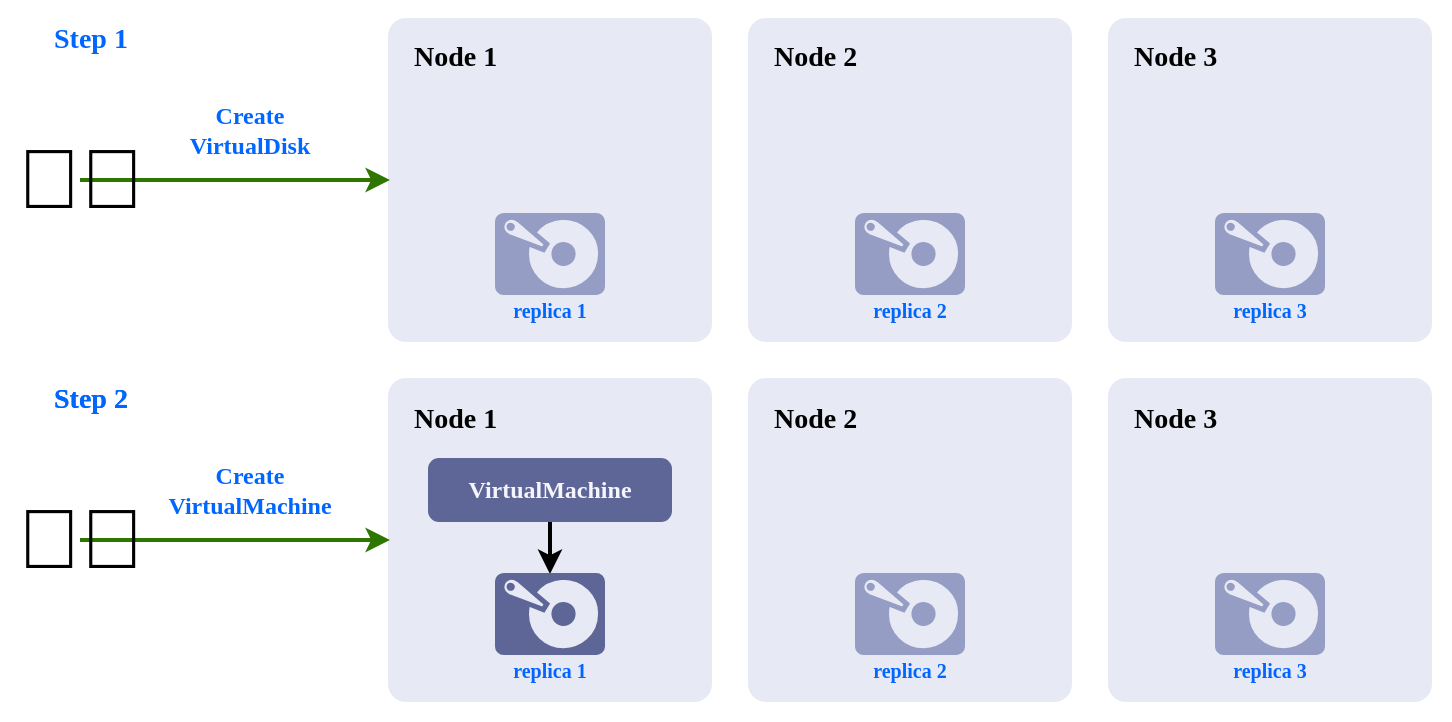 <mxfile>
    <diagram id="6EXt89o7fHejoy0miyVt" name="Page-1">
        <mxGraphModel dx="927" dy="667" grid="1" gridSize="10" guides="1" tooltips="1" connect="1" arrows="1" fold="1" page="1" pageScale="1" pageWidth="850" pageHeight="1100" math="0" shadow="0">
            <root>
                <mxCell id="0"/>
                <mxCell id="1" parent="0"/>
                <mxCell id="53" value="" style="rounded=0;whiteSpace=wrap;html=1;fontFamily=JetBrains Mono;fontSource=https%3A%2F%2Ffonts.googleapis.com%2Fcss%3Ffamily%3DJetBrains%2BMono;fontSize=14;fillColor=#FFFFFF;strokeColor=none;" parent="1" vertex="1">
                    <mxGeometry x="10" y="30" width="720" height="360" as="geometry"/>
                </mxCell>
                <mxCell id="2" value="" style="rounded=1;whiteSpace=wrap;html=1;fillColor=#e7e9f5;strokeColor=#e7e9f5;arcSize=5;strokeWidth=2;fontFamily=JetBrains Mono;fontSource=https%3A%2F%2Ffonts.googleapis.com%2Fcss%3Ffamily%3DJetBrains%2BMono;fillStyle=auto;" parent="1" vertex="1">
                    <mxGeometry x="200" y="40" width="160" height="160" as="geometry"/>
                </mxCell>
                <mxCell id="5" value="Node 1" style="text;html=1;strokeColor=none;fillColor=none;align=left;verticalAlign=middle;whiteSpace=wrap;rounded=0;fontColor=default;strokeWidth=2;fontFamily=JetBrains Mono;fontSource=https%3A%2F%2Ffonts.googleapis.com%2Fcss%3Ffamily%3DJetBrains%2BMono;fontSize=14;fontStyle=1;" parent="1" vertex="1">
                    <mxGeometry x="210" y="49" width="60" height="20" as="geometry"/>
                </mxCell>
                <mxCell id="39" value="" style="rounded=1;whiteSpace=wrap;html=1;fillColor=#e7e9f5;strokeColor=#e7e9f5;arcSize=5;strokeWidth=2;fontFamily=JetBrains Mono;fontSource=https%3A%2F%2Ffonts.googleapis.com%2Fcss%3Ffamily%3DJetBrains%2BMono;fillStyle=auto;" parent="1" vertex="1">
                    <mxGeometry x="380" y="40" width="160" height="160" as="geometry"/>
                </mxCell>
                <mxCell id="40" value="Node 2" style="text;html=1;strokeColor=none;fillColor=none;align=left;verticalAlign=middle;whiteSpace=wrap;rounded=0;fontColor=default;strokeWidth=2;fontFamily=JetBrains Mono;fontSource=https%3A%2F%2Ffonts.googleapis.com%2Fcss%3Ffamily%3DJetBrains%2BMono;fontSize=14;fontStyle=1;" parent="1" vertex="1">
                    <mxGeometry x="390" y="49" width="60" height="20" as="geometry"/>
                </mxCell>
                <mxCell id="74" value="" style="rounded=1;whiteSpace=wrap;html=1;fillColor=#e7e9f5;strokeColor=#e7e9f5;arcSize=5;strokeWidth=2;fontFamily=JetBrains Mono;fontSource=https%3A%2F%2Ffonts.googleapis.com%2Fcss%3Ffamily%3DJetBrains%2BMono;fillStyle=auto;" parent="1" vertex="1">
                    <mxGeometry x="560" y="40" width="160" height="160" as="geometry"/>
                </mxCell>
                <mxCell id="75" value="Node 3" style="text;html=1;strokeColor=none;fillColor=none;align=left;verticalAlign=middle;whiteSpace=wrap;rounded=0;fontColor=default;strokeWidth=2;fontFamily=JetBrains Mono;fontSource=https%3A%2F%2Ffonts.googleapis.com%2Fcss%3Ffamily%3DJetBrains%2BMono;fontSize=14;fontStyle=1;" parent="1" vertex="1">
                    <mxGeometry x="570" y="49" width="60" height="20" as="geometry"/>
                </mxCell>
                <mxCell id="78" style="edgeStyle=none;html=1;exitX=0.5;exitY=0.5;exitDx=0;exitDy=0;exitPerimeter=0;entryX=0;entryY=0.5;entryDx=0;entryDy=0;fontFamily=JetBrains Mono;fontSource=https%3A%2F%2Ffonts.googleapis.com%2Fcss%3Ffamily%3DJetBrains%2BMono;fontSize=14;fontColor=#0066FF;strokeWidth=2;fillColor=#60a917;strokeColor=#2D7600;" parent="1" target="2" edge="1">
                    <mxGeometry relative="1" as="geometry">
                        <mxPoint x="45" y="120" as="sourcePoint"/>
                    </mxGeometry>
                </mxCell>
                <mxCell id="80" value="Create VirtualDisk" style="text;html=1;strokeColor=none;fillColor=none;align=center;verticalAlign=middle;whiteSpace=wrap;rounded=0;strokeWidth=2;fontFamily=JetBrains Mono;fontSource=https%3A%2F%2Ffonts.googleapis.com%2Fcss%3Ffamily%3DJetBrains%2BMono;fontSize=12;fontColor=#0066FF;opacity=30;fontStyle=1" parent="1" vertex="1">
                    <mxGeometry x="100" y="80" width="60" height="30" as="geometry"/>
                </mxCell>
                <mxCell id="81" value="" style="rounded=1;whiteSpace=wrap;html=1;fillColor=#e7e9f5;strokeColor=#e7e9f5;arcSize=5;strokeWidth=2;fontFamily=JetBrains Mono;fontSource=https%3A%2F%2Ffonts.googleapis.com%2Fcss%3Ffamily%3DJetBrains%2BMono;fillStyle=auto;" parent="1" vertex="1">
                    <mxGeometry x="200" y="220" width="160" height="160" as="geometry"/>
                </mxCell>
                <mxCell id="82" value="" style="rounded=1;whiteSpace=wrap;html=1;fillColor=#e7e9f5;strokeColor=#e7e9f5;arcSize=5;strokeWidth=2;fontFamily=JetBrains Mono;fontSource=https%3A%2F%2Ffonts.googleapis.com%2Fcss%3Ffamily%3DJetBrains%2BMono;fillStyle=auto;" parent="1" vertex="1">
                    <mxGeometry x="380" y="220" width="160" height="160" as="geometry"/>
                </mxCell>
                <mxCell id="83" value="" style="rounded=1;whiteSpace=wrap;html=1;fillColor=#e7e9f5;strokeColor=#e7e9f5;arcSize=5;strokeWidth=2;fontFamily=JetBrains Mono;fontSource=https%3A%2F%2Ffonts.googleapis.com%2Fcss%3Ffamily%3DJetBrains%2BMono;fillStyle=auto;" parent="1" vertex="1">
                    <mxGeometry x="560" y="220" width="160" height="160" as="geometry"/>
                </mxCell>
                <mxCell id="84" style="edgeStyle=none;html=1;exitX=0.5;exitY=0.5;exitDx=0;exitDy=0;exitPerimeter=0;entryX=0;entryY=0.5;entryDx=0;entryDy=0;fontFamily=JetBrains Mono;fontSource=https%3A%2F%2Ffonts.googleapis.com%2Fcss%3Ffamily%3DJetBrains%2BMono;fontSize=14;fontColor=#0066FF;strokeWidth=2;fillColor=#60a917;strokeColor=#2D7600;startArrow=none;" parent="1" source="131" target="81" edge="1">
                    <mxGeometry relative="1" as="geometry">
                        <mxPoint x="45" y="300" as="sourcePoint"/>
                    </mxGeometry>
                </mxCell>
                <mxCell id="86" value="Create VirtualMachine" style="text;html=1;strokeColor=none;fillColor=none;align=center;verticalAlign=middle;whiteSpace=wrap;rounded=0;strokeWidth=2;fontFamily=JetBrains Mono;fontSource=https%3A%2F%2Ffonts.googleapis.com%2Fcss%3Ffamily%3DJetBrains%2BMono;fontSize=12;fontColor=#0066FF;opacity=30;fontStyle=1" parent="1" vertex="1">
                    <mxGeometry x="100" y="260" width="60" height="30" as="geometry"/>
                </mxCell>
                <mxCell id="87" value="Node 1" style="text;html=1;strokeColor=none;fillColor=none;align=left;verticalAlign=middle;whiteSpace=wrap;rounded=0;fontColor=default;strokeWidth=2;fontFamily=JetBrains Mono;fontSource=https%3A%2F%2Ffonts.googleapis.com%2Fcss%3Ffamily%3DJetBrains%2BMono;fontSize=14;fontStyle=1;" parent="1" vertex="1">
                    <mxGeometry x="210" y="230" width="60" height="20" as="geometry"/>
                </mxCell>
                <mxCell id="88" value="Node 2" style="text;html=1;strokeColor=none;fillColor=none;align=left;verticalAlign=middle;whiteSpace=wrap;rounded=0;fontColor=default;strokeWidth=2;fontFamily=JetBrains Mono;fontSource=https%3A%2F%2Ffonts.googleapis.com%2Fcss%3Ffamily%3DJetBrains%2BMono;fontSize=14;fontStyle=1;" parent="1" vertex="1">
                    <mxGeometry x="390" y="230" width="60" height="20" as="geometry"/>
                </mxCell>
                <mxCell id="89" value="Node 3" style="text;html=1;strokeColor=none;fillColor=none;align=left;verticalAlign=middle;whiteSpace=wrap;rounded=0;fontColor=default;strokeWidth=2;fontFamily=JetBrains Mono;fontSource=https%3A%2F%2Ffonts.googleapis.com%2Fcss%3Ffamily%3DJetBrains%2BMono;fontSize=14;fontStyle=1;" parent="1" vertex="1">
                    <mxGeometry x="570" y="230" width="60" height="20" as="geometry"/>
                </mxCell>
                <mxCell id="140" style="edgeStyle=none;html=1;exitX=0.5;exitY=1;exitDx=0;exitDy=0;strokeWidth=2;" parent="1" source="90" target="135" edge="1">
                    <mxGeometry relative="1" as="geometry"/>
                </mxCell>
                <mxCell id="90" value="VirtualMachine" style="rounded=1;whiteSpace=wrap;html=1;strokeColor=#5e6697;strokeWidth=2;fontFamily=JetBrains Mono;fontSource=https%3A%2F%2Ffonts.googleapis.com%2Fcss%3Ffamily%3DJetBrains%2BMono;fontSize=12;fontColor=#f5f5fb;fillColor=#5e6697;fontStyle=1" parent="1" vertex="1">
                    <mxGeometry x="220" y="260" width="120" height="30" as="geometry"/>
                </mxCell>
                <mxCell id="108" value="Step 1" style="text;html=1;strokeColor=none;fillColor=none;align=left;verticalAlign=middle;whiteSpace=wrap;rounded=0;fontColor=#0066ff;strokeWidth=2;fontFamily=JetBrains Mono;fontSource=https%3A%2F%2Ffonts.googleapis.com%2Fcss%3Ffamily%3DJetBrains%2BMono;fontSize=14;fontStyle=1" parent="1" vertex="1">
                    <mxGeometry x="30" y="40" width="60" height="20" as="geometry"/>
                </mxCell>
                <mxCell id="109" value="Step 2" style="text;html=1;strokeColor=none;fillColor=none;align=left;verticalAlign=middle;whiteSpace=wrap;rounded=0;fontColor=#0066ff;strokeWidth=2;fontFamily=JetBrains Mono;fontSource=https%3A%2F%2Ffonts.googleapis.com%2Fcss%3Ffamily%3DJetBrains%2BMono;fontSize=14;fontStyle=1" parent="1" vertex="1">
                    <mxGeometry x="30" y="220" width="60" height="20" as="geometry"/>
                </mxCell>
                <mxCell id="111" value="Step 2" style="text;html=1;strokeColor=none;fillColor=none;align=left;verticalAlign=middle;whiteSpace=wrap;rounded=0;fontColor=#0066ff;strokeWidth=2;fontFamily=JetBrains Mono;fontSource=https%3A%2F%2Ffonts.googleapis.com%2Fcss%3Ffamily%3DJetBrains%2BMono;fontSize=14;fontStyle=1" parent="1" vertex="1">
                    <mxGeometry x="30" y="220" width="60" height="20" as="geometry"/>
                </mxCell>
                <mxCell id="120" value="replica 1" style="text;html=1;strokeColor=none;fillColor=none;align=center;verticalAlign=middle;whiteSpace=wrap;rounded=0;strokeWidth=2;fontFamily=JetBrains Mono;fontSource=https%3A%2F%2Ffonts.googleapis.com%2Fcss%3Ffamily%3DJetBrains%2BMono;fontSize=10;fontColor=#0066FF;opacity=30;fontStyle=1" parent="1" vertex="1">
                    <mxGeometry x="235" y="170" width="90" height="30" as="geometry"/>
                </mxCell>
                <mxCell id="121" value="replica 2" style="text;html=1;strokeColor=none;fillColor=none;align=center;verticalAlign=middle;whiteSpace=wrap;rounded=0;strokeWidth=2;fontFamily=JetBrains Mono;fontSource=https%3A%2F%2Ffonts.googleapis.com%2Fcss%3Ffamily%3DJetBrains%2BMono;fontSize=10;fontColor=#0066FF;opacity=30;fontStyle=1" parent="1" vertex="1">
                    <mxGeometry x="415" y="170" width="90" height="30" as="geometry"/>
                </mxCell>
                <mxCell id="122" value="replica 3" style="text;html=1;strokeColor=none;fillColor=none;align=center;verticalAlign=middle;whiteSpace=wrap;rounded=0;strokeWidth=2;fontFamily=JetBrains Mono;fontSource=https%3A%2F%2Ffonts.googleapis.com%2Fcss%3Ffamily%3DJetBrains%2BMono;fontSize=10;fontColor=#0066FF;opacity=30;fontStyle=1" parent="1" vertex="1">
                    <mxGeometry x="595" y="170" width="90" height="30" as="geometry"/>
                </mxCell>
                <mxCell id="123" value="replica 1" style="text;html=1;strokeColor=none;fillColor=none;align=center;verticalAlign=middle;whiteSpace=wrap;rounded=0;strokeWidth=2;fontFamily=JetBrains Mono;fontSource=https%3A%2F%2Ffonts.googleapis.com%2Fcss%3Ffamily%3DJetBrains%2BMono;fontSize=10;fontColor=#0066FF;opacity=30;fontStyle=1" parent="1" vertex="1">
                    <mxGeometry x="235" y="350" width="90" height="30" as="geometry"/>
                </mxCell>
                <mxCell id="124" value="replica 2" style="text;html=1;strokeColor=none;fillColor=none;align=center;verticalAlign=middle;whiteSpace=wrap;rounded=0;strokeWidth=2;fontFamily=JetBrains Mono;fontSource=https%3A%2F%2Ffonts.googleapis.com%2Fcss%3Ffamily%3DJetBrains%2BMono;fontSize=10;fontColor=#0066FF;opacity=30;fontStyle=1" parent="1" vertex="1">
                    <mxGeometry x="415" y="350" width="90" height="30" as="geometry"/>
                </mxCell>
                <mxCell id="125" value="replica 3" style="text;html=1;strokeColor=none;fillColor=none;align=center;verticalAlign=middle;whiteSpace=wrap;rounded=0;strokeWidth=2;fontFamily=JetBrains Mono;fontSource=https%3A%2F%2Ffonts.googleapis.com%2Fcss%3Ffamily%3DJetBrains%2BMono;fontSize=10;fontColor=#0066FF;opacity=30;fontStyle=1" parent="1" vertex="1">
                    <mxGeometry x="595" y="350" width="90" height="30" as="geometry"/>
                </mxCell>
                <mxCell id="130" value="&lt;font style=&quot;font-size: 42px;&quot;&gt;🧑‍💻&lt;/font&gt;" style="text;html=1;align=center;verticalAlign=middle;resizable=0;points=[];autosize=1;strokeColor=none;fillColor=none;fontStyle=1" parent="1" vertex="1">
                    <mxGeometry x="5" y="90" width="80" height="60" as="geometry"/>
                </mxCell>
                <mxCell id="131" value="&lt;font style=&quot;font-size: 42px;&quot;&gt;🧑‍💻&lt;/font&gt;" style="text;html=1;align=center;verticalAlign=middle;resizable=0;points=[];autosize=1;strokeColor=none;fillColor=none;fontStyle=1" parent="1" vertex="1">
                    <mxGeometry x="5" y="270" width="80" height="60" as="geometry"/>
                </mxCell>
                <mxCell id="132" value="" style="sketch=0;pointerEvents=1;shadow=0;dashed=0;html=1;strokeColor=#969dc4;fillColor=#969dc4;labelPosition=center;verticalLabelPosition=bottom;verticalAlign=top;outlineConnect=0;align=center;shape=mxgraph.office.devices.hard_disk;rotation=90;fontColor=#f5f5fb;" parent="1" vertex="1">
                    <mxGeometry x="260" y="130" width="40" height="54" as="geometry"/>
                </mxCell>
                <mxCell id="133" value="" style="sketch=0;pointerEvents=1;shadow=0;dashed=0;html=1;strokeColor=#969dc4;fillColor=#969dc4;labelPosition=center;verticalLabelPosition=bottom;verticalAlign=top;outlineConnect=0;align=center;shape=mxgraph.office.devices.hard_disk;rotation=90;fontColor=#f5f5fb;" parent="1" vertex="1">
                    <mxGeometry x="440" y="130" width="40" height="54" as="geometry"/>
                </mxCell>
                <mxCell id="134" value="" style="sketch=0;pointerEvents=1;shadow=0;dashed=0;html=1;strokeColor=#969dc4;fillColor=#969dc4;labelPosition=center;verticalLabelPosition=bottom;verticalAlign=top;outlineConnect=0;align=center;shape=mxgraph.office.devices.hard_disk;rotation=90;fontColor=#f5f5fb;" parent="1" vertex="1">
                    <mxGeometry x="620" y="130" width="40" height="54" as="geometry"/>
                </mxCell>
                <mxCell id="135" value="" style="sketch=0;pointerEvents=1;shadow=0;dashed=0;html=1;strokeColor=#5e6697;fillColor=#5e6697;labelPosition=center;verticalLabelPosition=bottom;verticalAlign=top;outlineConnect=0;align=center;shape=mxgraph.office.devices.hard_disk;rotation=90;fontColor=#f5f5fb;" parent="1" vertex="1">
                    <mxGeometry x="260" y="310" width="40" height="54" as="geometry"/>
                </mxCell>
                <mxCell id="136" value="" style="sketch=0;pointerEvents=1;shadow=0;dashed=0;html=1;strokeColor=#969dc4;fillColor=#969dc4;labelPosition=center;verticalLabelPosition=bottom;verticalAlign=top;outlineConnect=0;align=center;shape=mxgraph.office.devices.hard_disk;rotation=90;fontColor=#f5f5fb;" parent="1" vertex="1">
                    <mxGeometry x="440" y="310" width="40" height="54" as="geometry"/>
                </mxCell>
                <mxCell id="137" value="" style="sketch=0;pointerEvents=1;shadow=0;dashed=0;html=1;strokeColor=#969dc4;fillColor=#969dc4;labelPosition=center;verticalLabelPosition=bottom;verticalAlign=top;outlineConnect=0;align=center;shape=mxgraph.office.devices.hard_disk;rotation=90;fontColor=#f5f5fb;" parent="1" vertex="1">
                    <mxGeometry x="620" y="310" width="40" height="54" as="geometry"/>
                </mxCell>
            </root>
        </mxGraphModel>
    </diagram>
</mxfile>
